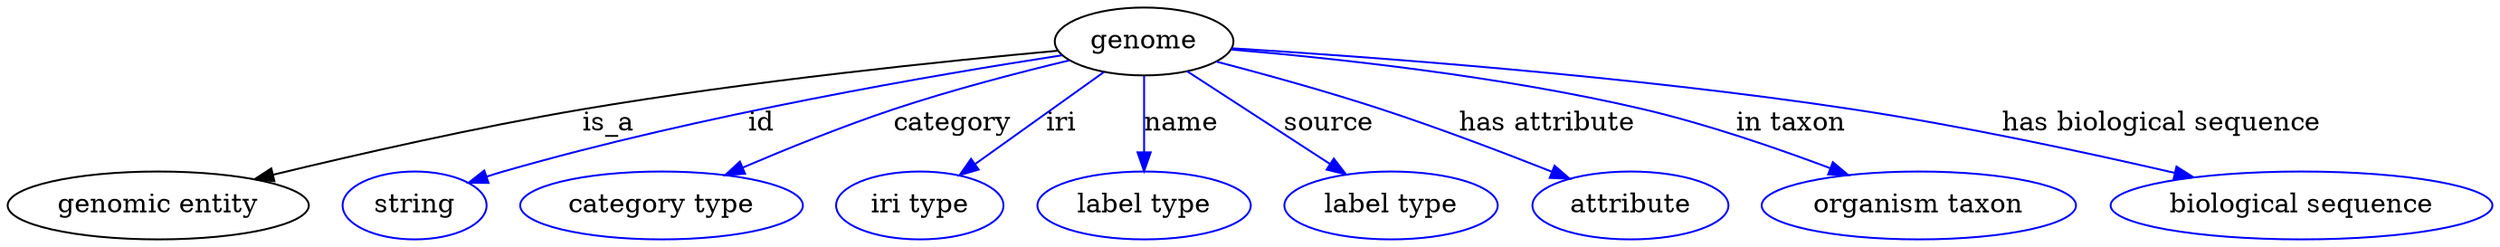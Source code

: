 digraph {
	graph [bb="0,0,1077.3,123"];
	node [label="\N"];
	genome	 [height=0.5,
		label=genome,
		pos="495.69,105",
		width=1.0832];
	"genomic entity"	 [height=0.5,
		pos="63.694,18",
		width=1.7693];
	genome -> "genomic entity"	 [label=is_a,
		lp="261.69,61.5",
		pos="e,106.79,31.342 457.67,100.85 409.29,95.245 323.29,84.175 250.69,69 204.89,59.424 153.66,45.201 116.42,34.206"];
	id	 [color=blue,
		height=0.5,
		label=string,
		pos="175.69,18",
		width=0.84854];
	genome -> id	 [color=blue,
		label=id,
		lp="328.19,61.5",
		pos="e,199.54,29.52 459.24,98.367 405.17,88.005 300.93,66.012 215.69,36 213.45,35.21 211.16,34.346 208.87,33.436",
		style=solid];
	category	 [color=blue,
		height=0.5,
		label="category type",
		pos="282.69,18",
		width=1.6249];
	genome -> category	 [color=blue,
		label=category,
		lp="413.19,61.5",
		pos="e,312.71,33.471 462.86,94.947 441.73,88.211 413.82,78.807 389.69,69 366.82,59.701 341.88,47.914 321.84,38.015",
		style=solid];
	iri	 [color=blue,
		height=0.5,
		label="iri type",
		pos="395.69,18",
		width=1.011];
	genome -> iri	 [color=blue,
		label=iri,
		lp="458.19,61.5",
		pos="e,413.92,33.856 477.35,89.043 461.71,75.43 439.03,55.704 421.55,40.49",
		style=solid];
	name	 [color=blue,
		height=0.5,
		label="label type",
		pos="495.69,18",
		width=1.2638];
	genome -> name	 [color=blue,
		label=name,
		lp="511.19,61.5",
		pos="e,495.69,36.003 495.69,86.974 495.69,75.192 495.69,59.561 495.69,46.158",
		style=solid];
	source	 [color=blue,
		height=0.5,
		label="label type",
		pos="604.69,18",
		width=1.2638];
	genome -> source	 [color=blue,
		label=source,
		lp="575.69,61.5",
		pos="e,584.36,34.228 515.43,89.245 532.5,75.62 557.38,55.762 576.54,40.47",
		style=solid];
	"has attribute"	 [color=blue,
		height=0.5,
		label=attribute,
		pos="708.69,18",
		width=1.1193];
	genome -> "has attribute"	 [color=blue,
		label="has attribute",
		lp="665.19,61.5",
		pos="e,681.18,31.496 527.68,94.55 547.92,87.73 574.55,78.38 597.69,69 622.86,58.801 650.63,46.045 672.09,35.842",
		style=solid];
	"in taxon"	 [color=blue,
		height=0.5,
		label="organism taxon",
		pos="832.69,18",
		width=1.8234];
	genome -> "in taxon"	 [color=blue,
		label="in taxon",
		lp="769.19,61.5",
		pos="e,798.85,33.456 533.6,100.74 575.5,95.493 644.74,85.229 702.69,69 732.4,60.682 764.69,48.033 789.66,37.413",
		style=solid];
	"has biological sequence"	 [color=blue,
		height=0.5,
		label="biological sequence",
		pos="996.69,18",
		width=2.2387];
	genome -> "has biological sequence"	 [color=blue,
		label="has biological sequence",
		lp="927.69,61.5",
		pos="e,947.53,32.368 534.29,101.97 591.65,97.113 702.61,86.32 795.69,69 843.99,60.015 897.9,46.121 937.72,35.103",
		style=solid];
}
